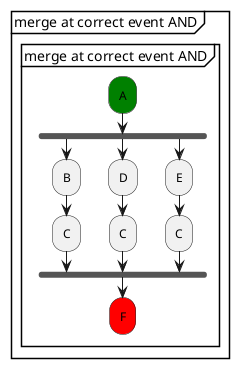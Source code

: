@startuml
partition "merge at correct event AND" {
    group "merge at correct event AND"
        #green:A;
        fork
            :B;
            :C;
        fork again
            :D;
            :C;
        fork again
            :E;
            :C;
        end fork
        #red:F;
    end group
}
@enduml